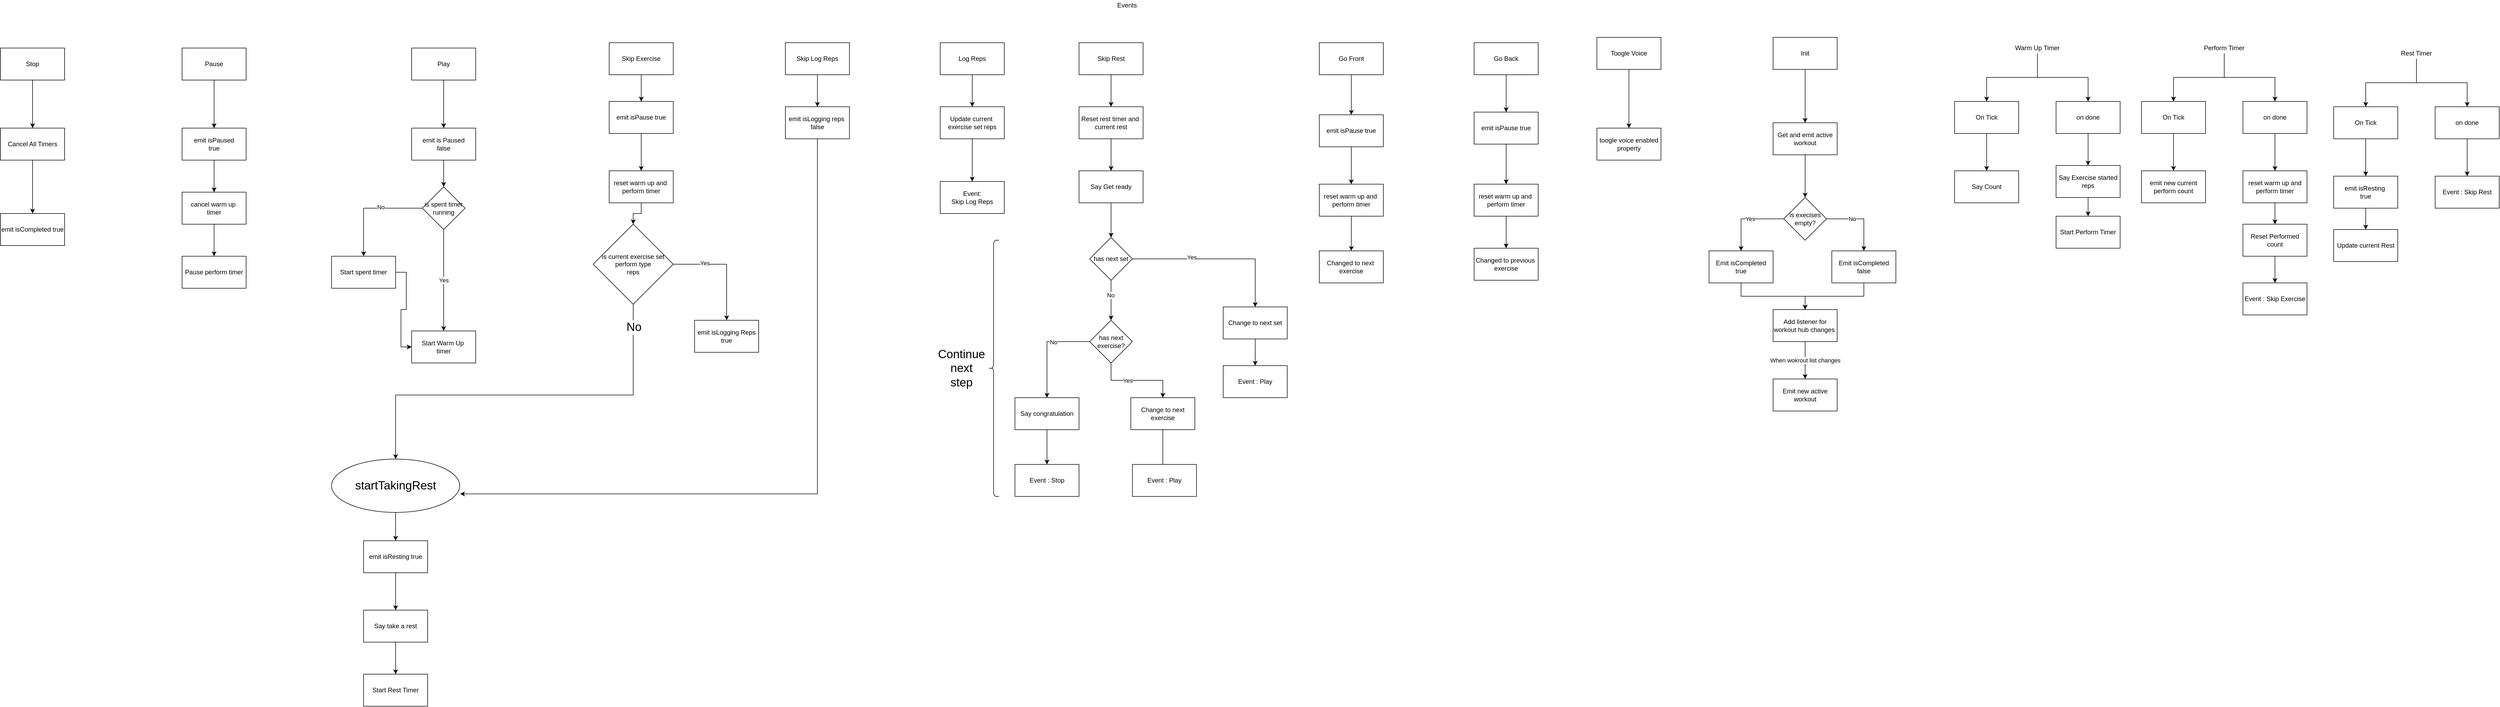 <mxfile version="13.6.2" type="device"><diagram id="-CMy7XWQttWpehCj-66S" name="Page-1"><mxGraphModel dx="2600" dy="623" grid="1" gridSize="10" guides="1" tooltips="1" connect="1" arrows="1" fold="1" page="1" pageScale="1" pageWidth="1654" pageHeight="2336" math="0" shadow="0"><root><mxCell id="0"/><mxCell id="1" parent="0"/><mxCell id="oabN6yAasyHXgakmBlMG-1" value="Events" style="text;html=1;strokeColor=none;fillColor=none;align=center;verticalAlign=middle;whiteSpace=wrap;rounded=0;" vertex="1" parent="1"><mxGeometry x="680" width="40" height="20" as="geometry"/></mxCell><mxCell id="oabN6yAasyHXgakmBlMG-34" style="edgeStyle=orthogonalEdgeStyle;rounded=0;orthogonalLoop=1;jettySize=auto;html=1;entryX=0.5;entryY=0;entryDx=0;entryDy=0;" edge="1" parent="1" source="oabN6yAasyHXgakmBlMG-2" target="oabN6yAasyHXgakmBlMG-33"><mxGeometry relative="1" as="geometry"/></mxCell><mxCell id="oabN6yAasyHXgakmBlMG-2" value="Stop" style="rounded=0;whiteSpace=wrap;html=1;" vertex="1" parent="1"><mxGeometry x="-1410" y="90" width="120" height="60" as="geometry"/></mxCell><mxCell id="oabN6yAasyHXgakmBlMG-44" style="edgeStyle=orthogonalEdgeStyle;rounded=0;orthogonalLoop=1;jettySize=auto;html=1;entryX=0.5;entryY=0;entryDx=0;entryDy=0;" edge="1" parent="1" source="oabN6yAasyHXgakmBlMG-3" target="oabN6yAasyHXgakmBlMG-43"><mxGeometry relative="1" as="geometry"/></mxCell><mxCell id="oabN6yAasyHXgakmBlMG-3" value="Pause" style="rounded=0;whiteSpace=wrap;html=1;" vertex="1" parent="1"><mxGeometry x="-1070" y="90" width="120" height="60" as="geometry"/></mxCell><mxCell id="oabN6yAasyHXgakmBlMG-38" style="edgeStyle=orthogonalEdgeStyle;rounded=0;orthogonalLoop=1;jettySize=auto;html=1;entryX=0.5;entryY=0;entryDx=0;entryDy=0;" edge="1" parent="1" source="oabN6yAasyHXgakmBlMG-4" target="oabN6yAasyHXgakmBlMG-37"><mxGeometry relative="1" as="geometry"/></mxCell><mxCell id="oabN6yAasyHXgakmBlMG-4" value="Play" style="rounded=0;whiteSpace=wrap;html=1;" vertex="1" parent="1"><mxGeometry x="-640" y="90" width="120" height="60" as="geometry"/></mxCell><mxCell id="oabN6yAasyHXgakmBlMG-77" style="edgeStyle=orthogonalEdgeStyle;rounded=0;orthogonalLoop=1;jettySize=auto;html=1;entryX=0.5;entryY=0;entryDx=0;entryDy=0;" edge="1" parent="1" source="oabN6yAasyHXgakmBlMG-5" target="oabN6yAasyHXgakmBlMG-76"><mxGeometry relative="1" as="geometry"/></mxCell><mxCell id="oabN6yAasyHXgakmBlMG-5" value="Skip Log Reps" style="rounded=0;whiteSpace=wrap;html=1;" vertex="1" parent="1"><mxGeometry x="60" y="80" width="120" height="60" as="geometry"/></mxCell><mxCell id="oabN6yAasyHXgakmBlMG-80" style="edgeStyle=orthogonalEdgeStyle;rounded=0;orthogonalLoop=1;jettySize=auto;html=1;entryX=0.5;entryY=0;entryDx=0;entryDy=0;" edge="1" parent="1" source="oabN6yAasyHXgakmBlMG-6" target="oabN6yAasyHXgakmBlMG-74"><mxGeometry relative="1" as="geometry"/></mxCell><mxCell id="oabN6yAasyHXgakmBlMG-6" value="Log Reps" style="rounded=0;whiteSpace=wrap;html=1;" vertex="1" parent="1"><mxGeometry x="350" y="80" width="120" height="60" as="geometry"/></mxCell><mxCell id="oabN6yAasyHXgakmBlMG-231" style="edgeStyle=orthogonalEdgeStyle;rounded=0;orthogonalLoop=1;jettySize=auto;html=1;fontSize=22;" edge="1" parent="1" source="oabN6yAasyHXgakmBlMG-7" target="oabN6yAasyHXgakmBlMG-114"><mxGeometry relative="1" as="geometry"/></mxCell><mxCell id="oabN6yAasyHXgakmBlMG-7" value="Go Front" style="rounded=0;whiteSpace=wrap;html=1;" vertex="1" parent="1"><mxGeometry x="1060" y="80" width="120" height="60" as="geometry"/></mxCell><mxCell id="oabN6yAasyHXgakmBlMG-232" style="edgeStyle=orthogonalEdgeStyle;rounded=0;orthogonalLoop=1;jettySize=auto;html=1;entryX=0.5;entryY=0;entryDx=0;entryDy=0;fontSize=22;" edge="1" parent="1" source="oabN6yAasyHXgakmBlMG-8" target="oabN6yAasyHXgakmBlMG-134"><mxGeometry relative="1" as="geometry"/></mxCell><mxCell id="oabN6yAasyHXgakmBlMG-8" value="Go Back" style="rounded=0;whiteSpace=wrap;html=1;" vertex="1" parent="1"><mxGeometry x="1350" y="80" width="120" height="60" as="geometry"/></mxCell><mxCell id="oabN6yAasyHXgakmBlMG-89" style="edgeStyle=orthogonalEdgeStyle;rounded=0;orthogonalLoop=1;jettySize=auto;html=1;entryX=0.5;entryY=0;entryDx=0;entryDy=0;" edge="1" parent="1" source="oabN6yAasyHXgakmBlMG-9" target="oabN6yAasyHXgakmBlMG-88"><mxGeometry relative="1" as="geometry"/></mxCell><mxCell id="oabN6yAasyHXgakmBlMG-9" value="Skip Rest" style="rounded=0;whiteSpace=wrap;html=1;" vertex="1" parent="1"><mxGeometry x="610" y="80" width="120" height="60" as="geometry"/></mxCell><mxCell id="oabN6yAasyHXgakmBlMG-236" style="edgeStyle=orthogonalEdgeStyle;rounded=0;orthogonalLoop=1;jettySize=auto;html=1;fontSize=22;" edge="1" parent="1" source="oabN6yAasyHXgakmBlMG-11" target="oabN6yAasyHXgakmBlMG-234"><mxGeometry relative="1" as="geometry"/></mxCell><mxCell id="oabN6yAasyHXgakmBlMG-11" value="Skip Exercise" style="rounded=0;whiteSpace=wrap;html=1;" vertex="1" parent="1"><mxGeometry x="-270" y="80" width="120" height="60" as="geometry"/></mxCell><mxCell id="oabN6yAasyHXgakmBlMG-36" style="edgeStyle=orthogonalEdgeStyle;rounded=0;orthogonalLoop=1;jettySize=auto;html=1;entryX=0.5;entryY=0;entryDx=0;entryDy=0;" edge="1" parent="1" source="oabN6yAasyHXgakmBlMG-33" target="oabN6yAasyHXgakmBlMG-35"><mxGeometry relative="1" as="geometry"/></mxCell><mxCell id="oabN6yAasyHXgakmBlMG-33" value="Cancel All Timers" style="rounded=0;whiteSpace=wrap;html=1;" vertex="1" parent="1"><mxGeometry x="-1410" y="240" width="120" height="60" as="geometry"/></mxCell><mxCell id="oabN6yAasyHXgakmBlMG-35" value="emit isCompleted true" style="rounded=0;whiteSpace=wrap;html=1;" vertex="1" parent="1"><mxGeometry x="-1410" y="400" width="120" height="60" as="geometry"/></mxCell><mxCell id="oabN6yAasyHXgakmBlMG-214" style="edgeStyle=orthogonalEdgeStyle;rounded=0;orthogonalLoop=1;jettySize=auto;html=1;" edge="1" parent="1" source="oabN6yAasyHXgakmBlMG-37" target="oabN6yAasyHXgakmBlMG-127"><mxGeometry relative="1" as="geometry"/></mxCell><mxCell id="oabN6yAasyHXgakmBlMG-37" value="emit is Paused&lt;br&gt;false" style="rounded=0;whiteSpace=wrap;html=1;" vertex="1" parent="1"><mxGeometry x="-640" y="240" width="120" height="60" as="geometry"/></mxCell><mxCell id="oabN6yAasyHXgakmBlMG-132" style="edgeStyle=orthogonalEdgeStyle;rounded=0;orthogonalLoop=1;jettySize=auto;html=1;entryX=0;entryY=0.5;entryDx=0;entryDy=0;" edge="1" parent="1" source="oabN6yAasyHXgakmBlMG-39" target="oabN6yAasyHXgakmBlMG-41"><mxGeometry relative="1" as="geometry"/></mxCell><mxCell id="oabN6yAasyHXgakmBlMG-39" value="Start spent timer" style="rounded=0;whiteSpace=wrap;html=1;" vertex="1" parent="1"><mxGeometry x="-790" y="480" width="120" height="60" as="geometry"/></mxCell><mxCell id="oabN6yAasyHXgakmBlMG-41" value="Start Warm Up&amp;nbsp;&lt;br&gt;timer" style="rounded=0;whiteSpace=wrap;html=1;" vertex="1" parent="1"><mxGeometry x="-640" y="620" width="120" height="60" as="geometry"/></mxCell><mxCell id="oabN6yAasyHXgakmBlMG-46" style="edgeStyle=orthogonalEdgeStyle;rounded=0;orthogonalLoop=1;jettySize=auto;html=1;" edge="1" parent="1" source="oabN6yAasyHXgakmBlMG-43" target="oabN6yAasyHXgakmBlMG-45"><mxGeometry relative="1" as="geometry"/></mxCell><mxCell id="oabN6yAasyHXgakmBlMG-43" value="emit isPaused&lt;br&gt;true" style="rounded=0;whiteSpace=wrap;html=1;" vertex="1" parent="1"><mxGeometry x="-1070" y="240" width="120" height="60" as="geometry"/></mxCell><mxCell id="oabN6yAasyHXgakmBlMG-48" style="edgeStyle=orthogonalEdgeStyle;rounded=0;orthogonalLoop=1;jettySize=auto;html=1;entryX=0.5;entryY=0;entryDx=0;entryDy=0;" edge="1" parent="1" source="oabN6yAasyHXgakmBlMG-45" target="oabN6yAasyHXgakmBlMG-47"><mxGeometry relative="1" as="geometry"/></mxCell><mxCell id="oabN6yAasyHXgakmBlMG-45" value="cancel warm up&amp;nbsp;&lt;br&gt;timer" style="rounded=0;whiteSpace=wrap;html=1;" vertex="1" parent="1"><mxGeometry x="-1070" y="360" width="120" height="60" as="geometry"/></mxCell><mxCell id="oabN6yAasyHXgakmBlMG-47" value="Pause perform timer" style="rounded=0;whiteSpace=wrap;html=1;" vertex="1" parent="1"><mxGeometry x="-1070" y="480" width="120" height="60" as="geometry"/></mxCell><mxCell id="oabN6yAasyHXgakmBlMG-60" style="edgeStyle=orthogonalEdgeStyle;rounded=0;orthogonalLoop=1;jettySize=auto;html=1;" edge="1" parent="1" source="oabN6yAasyHXgakmBlMG-58" target="oabN6yAasyHXgakmBlMG-59"><mxGeometry relative="1" as="geometry"/></mxCell><mxCell id="oabN6yAasyHXgakmBlMG-61" value="Yes" style="edgeLabel;html=1;align=center;verticalAlign=middle;resizable=0;points=[];" vertex="1" connectable="0" parent="oabN6yAasyHXgakmBlMG-60"><mxGeometry x="-0.427" y="2" relative="1" as="geometry"><mxPoint as="offset"/></mxGeometry></mxCell><mxCell id="oabN6yAasyHXgakmBlMG-227" style="edgeStyle=orthogonalEdgeStyle;rounded=0;orthogonalLoop=1;jettySize=auto;html=1;fontSize=22;exitX=0.5;exitY=1;exitDx=0;exitDy=0;" edge="1" parent="1" source="oabN6yAasyHXgakmBlMG-58" target="oabN6yAasyHXgakmBlMG-222"><mxGeometry relative="1" as="geometry"><Array as="points"><mxPoint x="-225" y="740"/><mxPoint x="-670" y="740"/></Array></mxGeometry></mxCell><mxCell id="oabN6yAasyHXgakmBlMG-228" value="No" style="edgeLabel;html=1;align=center;verticalAlign=middle;resizable=0;points=[];fontSize=22;" vertex="1" connectable="0" parent="oabN6yAasyHXgakmBlMG-227"><mxGeometry x="-0.883" y="1" relative="1" as="geometry"><mxPoint as="offset"/></mxGeometry></mxCell><mxCell id="oabN6yAasyHXgakmBlMG-58" value="is current exercise set perform type&lt;br&gt;reps" style="rhombus;whiteSpace=wrap;html=1;" vertex="1" parent="1"><mxGeometry x="-300" y="420" width="150" height="150" as="geometry"/></mxCell><mxCell id="oabN6yAasyHXgakmBlMG-59" value="emit isLogging Reps&lt;br&gt;true" style="rounded=0;whiteSpace=wrap;html=1;" vertex="1" parent="1"><mxGeometry x="-110" y="600" width="120" height="60" as="geometry"/></mxCell><mxCell id="oabN6yAasyHXgakmBlMG-65" style="edgeStyle=orthogonalEdgeStyle;rounded=0;orthogonalLoop=1;jettySize=auto;html=1;entryX=0.5;entryY=0;entryDx=0;entryDy=0;" edge="1" parent="1" source="oabN6yAasyHXgakmBlMG-62" target="oabN6yAasyHXgakmBlMG-64"><mxGeometry relative="1" as="geometry"/></mxCell><mxCell id="oabN6yAasyHXgakmBlMG-62" value="emit isResting true" style="rounded=0;whiteSpace=wrap;html=1;" vertex="1" parent="1"><mxGeometry x="-730" y="1013" width="120" height="60" as="geometry"/></mxCell><mxCell id="oabN6yAasyHXgakmBlMG-67" style="edgeStyle=orthogonalEdgeStyle;rounded=0;orthogonalLoop=1;jettySize=auto;html=1;" edge="1" parent="1" source="oabN6yAasyHXgakmBlMG-64" target="oabN6yAasyHXgakmBlMG-66"><mxGeometry relative="1" as="geometry"/></mxCell><mxCell id="oabN6yAasyHXgakmBlMG-64" value="Say take a rest" style="rounded=0;whiteSpace=wrap;html=1;" vertex="1" parent="1"><mxGeometry x="-730" y="1143" width="120" height="60" as="geometry"/></mxCell><mxCell id="oabN6yAasyHXgakmBlMG-66" value="Start Rest Timer" style="rounded=0;whiteSpace=wrap;html=1;" vertex="1" parent="1"><mxGeometry x="-730" y="1263" width="120" height="60" as="geometry"/></mxCell><mxCell id="oabN6yAasyHXgakmBlMG-81" style="edgeStyle=orthogonalEdgeStyle;rounded=0;orthogonalLoop=1;jettySize=auto;html=1;entryX=0.5;entryY=0;entryDx=0;entryDy=0;" edge="1" parent="1" source="oabN6yAasyHXgakmBlMG-74" target="oabN6yAasyHXgakmBlMG-226"><mxGeometry relative="1" as="geometry"><mxPoint x="410" y="320" as="targetPoint"/></mxGeometry></mxCell><mxCell id="oabN6yAasyHXgakmBlMG-74" value="Update current&amp;nbsp;&lt;br&gt;exercise set reps" style="rounded=0;whiteSpace=wrap;html=1;" vertex="1" parent="1"><mxGeometry x="350" y="200" width="120" height="60" as="geometry"/></mxCell><mxCell id="oabN6yAasyHXgakmBlMG-78" style="edgeStyle=orthogonalEdgeStyle;rounded=0;orthogonalLoop=1;jettySize=auto;html=1;entryX=1.003;entryY=0.653;entryDx=0;entryDy=0;entryPerimeter=0;" edge="1" parent="1" source="oabN6yAasyHXgakmBlMG-76" target="oabN6yAasyHXgakmBlMG-222"><mxGeometry relative="1" as="geometry"><mxPoint x="120" y="330" as="targetPoint"/><Array as="points"><mxPoint x="120" y="925"/></Array></mxGeometry></mxCell><mxCell id="oabN6yAasyHXgakmBlMG-76" value="emit isLogging reps&amp;nbsp;&lt;br&gt;false" style="rounded=0;whiteSpace=wrap;html=1;" vertex="1" parent="1"><mxGeometry x="60" y="200" width="120" height="60" as="geometry"/></mxCell><mxCell id="oabN6yAasyHXgakmBlMG-91" style="edgeStyle=orthogonalEdgeStyle;rounded=0;orthogonalLoop=1;jettySize=auto;html=1;entryX=0.5;entryY=0;entryDx=0;entryDy=0;" edge="1" parent="1" source="oabN6yAasyHXgakmBlMG-88" target="oabN6yAasyHXgakmBlMG-90"><mxGeometry relative="1" as="geometry"/></mxCell><mxCell id="oabN6yAasyHXgakmBlMG-88" value="Reset rest timer and&amp;nbsp;&lt;br&gt;current rest" style="rounded=0;whiteSpace=wrap;html=1;" vertex="1" parent="1"><mxGeometry x="610" y="200" width="120" height="60" as="geometry"/></mxCell><mxCell id="oabN6yAasyHXgakmBlMG-94" style="edgeStyle=orthogonalEdgeStyle;rounded=0;orthogonalLoop=1;jettySize=auto;html=1;entryX=0.5;entryY=0;entryDx=0;entryDy=0;" edge="1" parent="1" source="oabN6yAasyHXgakmBlMG-90" target="oabN6yAasyHXgakmBlMG-93"><mxGeometry relative="1" as="geometry"/></mxCell><mxCell id="oabN6yAasyHXgakmBlMG-90" value="Say Get ready" style="rounded=0;whiteSpace=wrap;html=1;" vertex="1" parent="1"><mxGeometry x="610" y="320" width="120" height="60" as="geometry"/></mxCell><mxCell id="oabN6yAasyHXgakmBlMG-96" style="edgeStyle=orthogonalEdgeStyle;rounded=0;orthogonalLoop=1;jettySize=auto;html=1;" edge="1" parent="1" source="oabN6yAasyHXgakmBlMG-93" target="oabN6yAasyHXgakmBlMG-95"><mxGeometry relative="1" as="geometry"/></mxCell><mxCell id="oabN6yAasyHXgakmBlMG-97" value="Yes" style="edgeLabel;html=1;align=center;verticalAlign=middle;resizable=0;points=[];" vertex="1" connectable="0" parent="oabN6yAasyHXgakmBlMG-96"><mxGeometry x="-0.305" y="3" relative="1" as="geometry"><mxPoint as="offset"/></mxGeometry></mxCell><mxCell id="oabN6yAasyHXgakmBlMG-102" style="edgeStyle=orthogonalEdgeStyle;rounded=0;orthogonalLoop=1;jettySize=auto;html=1;entryX=0.5;entryY=0;entryDx=0;entryDy=0;" edge="1" parent="1" source="oabN6yAasyHXgakmBlMG-93" target="oabN6yAasyHXgakmBlMG-101"><mxGeometry relative="1" as="geometry"/></mxCell><mxCell id="oabN6yAasyHXgakmBlMG-103" value="No" style="edgeLabel;html=1;align=center;verticalAlign=middle;resizable=0;points=[];" vertex="1" connectable="0" parent="oabN6yAasyHXgakmBlMG-102"><mxGeometry x="-0.253" y="-1" relative="1" as="geometry"><mxPoint as="offset"/></mxGeometry></mxCell><mxCell id="oabN6yAasyHXgakmBlMG-93" value="has next set" style="rhombus;whiteSpace=wrap;html=1;" vertex="1" parent="1"><mxGeometry x="630" y="445" width="80" height="80" as="geometry"/></mxCell><mxCell id="oabN6yAasyHXgakmBlMG-99" style="edgeStyle=orthogonalEdgeStyle;rounded=0;orthogonalLoop=1;jettySize=auto;html=1;" edge="1" parent="1" source="oabN6yAasyHXgakmBlMG-95" target="oabN6yAasyHXgakmBlMG-98"><mxGeometry relative="1" as="geometry"/></mxCell><mxCell id="oabN6yAasyHXgakmBlMG-95" value="Change to next set" style="rounded=0;whiteSpace=wrap;html=1;" vertex="1" parent="1"><mxGeometry x="880" y="575" width="120" height="60" as="geometry"/></mxCell><mxCell id="oabN6yAasyHXgakmBlMG-98" value="Event : Play" style="rounded=0;whiteSpace=wrap;html=1;" vertex="1" parent="1"><mxGeometry x="880" y="685" width="120" height="60" as="geometry"/></mxCell><mxCell id="oabN6yAasyHXgakmBlMG-105" style="edgeStyle=orthogonalEdgeStyle;rounded=0;orthogonalLoop=1;jettySize=auto;html=1;" edge="1" parent="1" source="oabN6yAasyHXgakmBlMG-101" target="oabN6yAasyHXgakmBlMG-104"><mxGeometry relative="1" as="geometry"/></mxCell><mxCell id="oabN6yAasyHXgakmBlMG-106" value="No" style="edgeLabel;html=1;align=center;verticalAlign=middle;resizable=0;points=[];" vertex="1" connectable="0" parent="oabN6yAasyHXgakmBlMG-105"><mxGeometry x="-0.265" y="1" relative="1" as="geometry"><mxPoint as="offset"/></mxGeometry></mxCell><mxCell id="oabN6yAasyHXgakmBlMG-110" style="edgeStyle=orthogonalEdgeStyle;rounded=0;orthogonalLoop=1;jettySize=auto;html=1;" edge="1" parent="1" source="oabN6yAasyHXgakmBlMG-101" target="oabN6yAasyHXgakmBlMG-109"><mxGeometry relative="1" as="geometry"/></mxCell><mxCell id="oabN6yAasyHXgakmBlMG-111" value="Yes" style="edgeLabel;html=1;align=center;verticalAlign=middle;resizable=0;points=[];" vertex="1" connectable="0" parent="oabN6yAasyHXgakmBlMG-110"><mxGeometry x="-0.216" y="1" relative="1" as="geometry"><mxPoint y="1" as="offset"/></mxGeometry></mxCell><mxCell id="oabN6yAasyHXgakmBlMG-101" value="has next exercise?" style="rhombus;whiteSpace=wrap;html=1;" vertex="1" parent="1"><mxGeometry x="630" y="600" width="80" height="80" as="geometry"/></mxCell><mxCell id="oabN6yAasyHXgakmBlMG-108" style="edgeStyle=orthogonalEdgeStyle;rounded=0;orthogonalLoop=1;jettySize=auto;html=1;entryX=0.5;entryY=0;entryDx=0;entryDy=0;" edge="1" parent="1" source="oabN6yAasyHXgakmBlMG-104" target="oabN6yAasyHXgakmBlMG-107"><mxGeometry relative="1" as="geometry"/></mxCell><mxCell id="oabN6yAasyHXgakmBlMG-104" value="Say congratulation" style="rounded=0;whiteSpace=wrap;html=1;" vertex="1" parent="1"><mxGeometry x="490" y="745" width="120" height="60" as="geometry"/></mxCell><mxCell id="oabN6yAasyHXgakmBlMG-107" value="Event : Stop" style="rounded=0;whiteSpace=wrap;html=1;" vertex="1" parent="1"><mxGeometry x="490" y="870" width="120" height="60" as="geometry"/></mxCell><mxCell id="oabN6yAasyHXgakmBlMG-113" style="edgeStyle=orthogonalEdgeStyle;rounded=0;orthogonalLoop=1;jettySize=auto;html=1;entryX=0.475;entryY=0.167;entryDx=0;entryDy=0;entryPerimeter=0;" edge="1" parent="1" source="oabN6yAasyHXgakmBlMG-109" target="oabN6yAasyHXgakmBlMG-112"><mxGeometry relative="1" as="geometry"/></mxCell><mxCell id="oabN6yAasyHXgakmBlMG-109" value="Change to next exercise" style="rounded=0;whiteSpace=wrap;html=1;" vertex="1" parent="1"><mxGeometry x="707" y="745" width="120" height="60" as="geometry"/></mxCell><mxCell id="oabN6yAasyHXgakmBlMG-112" value="Event : Play" style="rounded=0;whiteSpace=wrap;html=1;" vertex="1" parent="1"><mxGeometry x="710" y="870" width="120" height="60" as="geometry"/></mxCell><mxCell id="oabN6yAasyHXgakmBlMG-119" style="edgeStyle=orthogonalEdgeStyle;rounded=0;orthogonalLoop=1;jettySize=auto;html=1;entryX=0.5;entryY=0;entryDx=0;entryDy=0;" edge="1" parent="1" source="oabN6yAasyHXgakmBlMG-114" target="oabN6yAasyHXgakmBlMG-118"><mxGeometry relative="1" as="geometry"/></mxCell><mxCell id="oabN6yAasyHXgakmBlMG-114" value="emit isPause true" style="rounded=0;whiteSpace=wrap;html=1;" vertex="1" parent="1"><mxGeometry x="1060" y="215" width="120" height="60" as="geometry"/></mxCell><mxCell id="oabN6yAasyHXgakmBlMG-124" style="edgeStyle=orthogonalEdgeStyle;rounded=0;orthogonalLoop=1;jettySize=auto;html=1;entryX=0.5;entryY=0;entryDx=0;entryDy=0;" edge="1" parent="1" source="oabN6yAasyHXgakmBlMG-118" target="oabN6yAasyHXgakmBlMG-123"><mxGeometry relative="1" as="geometry"/></mxCell><mxCell id="oabN6yAasyHXgakmBlMG-118" value="reset warm up and&amp;nbsp;&lt;br&gt;perform timer" style="rounded=0;whiteSpace=wrap;html=1;" vertex="1" parent="1"><mxGeometry x="1060" y="345" width="120" height="60" as="geometry"/></mxCell><mxCell id="oabN6yAasyHXgakmBlMG-123" value="Changed to next&amp;nbsp;&lt;br&gt;exercise" style="rounded=0;whiteSpace=wrap;html=1;" vertex="1" parent="1"><mxGeometry x="1060" y="470" width="120" height="60" as="geometry"/></mxCell><mxCell id="oabN6yAasyHXgakmBlMG-128" style="edgeStyle=orthogonalEdgeStyle;rounded=0;orthogonalLoop=1;jettySize=auto;html=1;entryX=0.5;entryY=0;entryDx=0;entryDy=0;" edge="1" parent="1" source="oabN6yAasyHXgakmBlMG-127" target="oabN6yAasyHXgakmBlMG-39"><mxGeometry relative="1" as="geometry"/></mxCell><mxCell id="oabN6yAasyHXgakmBlMG-129" value="No" style="edgeLabel;html=1;align=center;verticalAlign=middle;resizable=0;points=[];" vertex="1" connectable="0" parent="oabN6yAasyHXgakmBlMG-128"><mxGeometry x="-0.219" y="-2" relative="1" as="geometry"><mxPoint as="offset"/></mxGeometry></mxCell><mxCell id="oabN6yAasyHXgakmBlMG-130" value="Yes" style="edgeStyle=orthogonalEdgeStyle;rounded=0;orthogonalLoop=1;jettySize=auto;html=1;" edge="1" parent="1" source="oabN6yAasyHXgakmBlMG-127" target="oabN6yAasyHXgakmBlMG-41"><mxGeometry relative="1" as="geometry"/></mxCell><mxCell id="oabN6yAasyHXgakmBlMG-127" value="is spent timer&lt;br&gt;running" style="rhombus;whiteSpace=wrap;html=1;" vertex="1" parent="1"><mxGeometry x="-620" y="350" width="80" height="80" as="geometry"/></mxCell><mxCell id="oabN6yAasyHXgakmBlMG-133" style="edgeStyle=orthogonalEdgeStyle;rounded=0;orthogonalLoop=1;jettySize=auto;html=1;entryX=0.5;entryY=0;entryDx=0;entryDy=0;" edge="1" source="oabN6yAasyHXgakmBlMG-134" target="oabN6yAasyHXgakmBlMG-136" parent="1"><mxGeometry relative="1" as="geometry"/></mxCell><mxCell id="oabN6yAasyHXgakmBlMG-134" value="emit isPause true" style="rounded=0;whiteSpace=wrap;html=1;" vertex="1" parent="1"><mxGeometry x="1350" y="210" width="120" height="60" as="geometry"/></mxCell><mxCell id="oabN6yAasyHXgakmBlMG-135" style="edgeStyle=orthogonalEdgeStyle;rounded=0;orthogonalLoop=1;jettySize=auto;html=1;entryX=0.5;entryY=0;entryDx=0;entryDy=0;" edge="1" source="oabN6yAasyHXgakmBlMG-136" target="oabN6yAasyHXgakmBlMG-140" parent="1"><mxGeometry relative="1" as="geometry"/></mxCell><mxCell id="oabN6yAasyHXgakmBlMG-136" value="reset warm up and&amp;nbsp;&lt;br&gt;perform timer" style="rounded=0;whiteSpace=wrap;html=1;" vertex="1" parent="1"><mxGeometry x="1350" y="345" width="120" height="60" as="geometry"/></mxCell><mxCell id="oabN6yAasyHXgakmBlMG-140" value="Changed to previous&amp;nbsp;&lt;br&gt;exercise" style="rounded=0;whiteSpace=wrap;html=1;" vertex="1" parent="1"><mxGeometry x="1350" y="465" width="120" height="60" as="geometry"/></mxCell><mxCell id="oabN6yAasyHXgakmBlMG-143" style="edgeStyle=orthogonalEdgeStyle;rounded=0;orthogonalLoop=1;jettySize=auto;html=1;" edge="1" source="oabN6yAasyHXgakmBlMG-144" target="oabN6yAasyHXgakmBlMG-147" parent="1"><mxGeometry relative="1" as="geometry"/></mxCell><mxCell id="oabN6yAasyHXgakmBlMG-144" value="Toogle Voice" style="rounded=0;whiteSpace=wrap;html=1;" vertex="1" parent="1"><mxGeometry x="1580" y="70" width="120" height="60" as="geometry"/></mxCell><mxCell id="oabN6yAasyHXgakmBlMG-145" style="edgeStyle=orthogonalEdgeStyle;rounded=0;orthogonalLoop=1;jettySize=auto;html=1;" edge="1" source="oabN6yAasyHXgakmBlMG-146" target="oabN6yAasyHXgakmBlMG-149" parent="1"><mxGeometry relative="1" as="geometry"/></mxCell><mxCell id="oabN6yAasyHXgakmBlMG-146" value="Init" style="rounded=0;whiteSpace=wrap;html=1;" vertex="1" parent="1"><mxGeometry x="1910" y="70" width="120" height="60" as="geometry"/></mxCell><mxCell id="oabN6yAasyHXgakmBlMG-147" value="toogle voice enabled property" style="rounded=0;whiteSpace=wrap;html=1;" vertex="1" parent="1"><mxGeometry x="1580" y="240" width="120" height="60" as="geometry"/></mxCell><mxCell id="oabN6yAasyHXgakmBlMG-148" style="edgeStyle=orthogonalEdgeStyle;rounded=0;orthogonalLoop=1;jettySize=auto;html=1;" edge="1" source="oabN6yAasyHXgakmBlMG-149" target="oabN6yAasyHXgakmBlMG-154" parent="1"><mxGeometry relative="1" as="geometry"/></mxCell><mxCell id="oabN6yAasyHXgakmBlMG-149" value="Get and emit active workout" style="rounded=0;whiteSpace=wrap;html=1;" vertex="1" parent="1"><mxGeometry x="1910" y="230" width="120" height="60" as="geometry"/></mxCell><mxCell id="oabN6yAasyHXgakmBlMG-150" style="edgeStyle=orthogonalEdgeStyle;rounded=0;orthogonalLoop=1;jettySize=auto;html=1;" edge="1" source="oabN6yAasyHXgakmBlMG-154" target="oabN6yAasyHXgakmBlMG-156" parent="1"><mxGeometry relative="1" as="geometry"/></mxCell><mxCell id="oabN6yAasyHXgakmBlMG-151" value="Yes" style="edgeLabel;html=1;align=center;verticalAlign=middle;resizable=0;points=[];" vertex="1" connectable="0" parent="oabN6yAasyHXgakmBlMG-150"><mxGeometry x="-0.102" relative="1" as="geometry"><mxPoint as="offset"/></mxGeometry></mxCell><mxCell id="oabN6yAasyHXgakmBlMG-152" style="edgeStyle=orthogonalEdgeStyle;rounded=0;orthogonalLoop=1;jettySize=auto;html=1;" edge="1" source="oabN6yAasyHXgakmBlMG-154" target="oabN6yAasyHXgakmBlMG-158" parent="1"><mxGeometry relative="1" as="geometry"/></mxCell><mxCell id="oabN6yAasyHXgakmBlMG-153" value="No" style="edgeLabel;html=1;align=center;verticalAlign=middle;resizable=0;points=[];" vertex="1" connectable="0" parent="oabN6yAasyHXgakmBlMG-152"><mxGeometry x="-0.262" relative="1" as="geometry"><mxPoint as="offset"/></mxGeometry></mxCell><mxCell id="oabN6yAasyHXgakmBlMG-154" value="is execises empty?" style="rhombus;whiteSpace=wrap;html=1;" vertex="1" parent="1"><mxGeometry x="1930" y="370" width="80" height="80" as="geometry"/></mxCell><mxCell id="oabN6yAasyHXgakmBlMG-155" style="edgeStyle=orthogonalEdgeStyle;rounded=0;orthogonalLoop=1;jettySize=auto;html=1;" edge="1" source="oabN6yAasyHXgakmBlMG-156" target="oabN6yAasyHXgakmBlMG-160" parent="1"><mxGeometry relative="1" as="geometry"/></mxCell><mxCell id="oabN6yAasyHXgakmBlMG-156" value="Emit isCompleted true" style="rounded=0;whiteSpace=wrap;html=1;" vertex="1" parent="1"><mxGeometry x="1790" y="470" width="120" height="60" as="geometry"/></mxCell><mxCell id="oabN6yAasyHXgakmBlMG-157" style="edgeStyle=orthogonalEdgeStyle;rounded=0;orthogonalLoop=1;jettySize=auto;html=1;" edge="1" source="oabN6yAasyHXgakmBlMG-158" target="oabN6yAasyHXgakmBlMG-160" parent="1"><mxGeometry relative="1" as="geometry"/></mxCell><mxCell id="oabN6yAasyHXgakmBlMG-158" value="Emit isCompleted false" style="rounded=0;whiteSpace=wrap;html=1;" vertex="1" parent="1"><mxGeometry x="2020" y="470" width="120" height="60" as="geometry"/></mxCell><mxCell id="oabN6yAasyHXgakmBlMG-159" value="When wokrout list changes" style="edgeStyle=orthogonalEdgeStyle;rounded=0;orthogonalLoop=1;jettySize=auto;html=1;" edge="1" source="oabN6yAasyHXgakmBlMG-160" target="oabN6yAasyHXgakmBlMG-161" parent="1"><mxGeometry relative="1" as="geometry"/></mxCell><mxCell id="oabN6yAasyHXgakmBlMG-160" value="Add listener for workout hub changes&amp;nbsp;" style="rounded=0;whiteSpace=wrap;html=1;" vertex="1" parent="1"><mxGeometry x="1910" y="580" width="120" height="60" as="geometry"/></mxCell><mxCell id="oabN6yAasyHXgakmBlMG-161" value="Emit new active workout" style="rounded=0;whiteSpace=wrap;html=1;" vertex="1" parent="1"><mxGeometry x="1910" y="710" width="120" height="60" as="geometry"/></mxCell><mxCell id="oabN6yAasyHXgakmBlMG-165" style="edgeStyle=orthogonalEdgeStyle;rounded=0;orthogonalLoop=1;jettySize=auto;html=1;" edge="1" parent="1" source="oabN6yAasyHXgakmBlMG-163" target="oabN6yAasyHXgakmBlMG-164"><mxGeometry relative="1" as="geometry"/></mxCell><mxCell id="oabN6yAasyHXgakmBlMG-167" style="edgeStyle=orthogonalEdgeStyle;rounded=0;orthogonalLoop=1;jettySize=auto;html=1;" edge="1" parent="1" source="oabN6yAasyHXgakmBlMG-163" target="oabN6yAasyHXgakmBlMG-166"><mxGeometry relative="1" as="geometry"/></mxCell><mxCell id="oabN6yAasyHXgakmBlMG-163" value="Warm Up Timer" style="text;html=1;strokeColor=none;fillColor=none;align=center;verticalAlign=middle;whiteSpace=wrap;rounded=0;" vertex="1" parent="1"><mxGeometry x="2350" y="80" width="110" height="20" as="geometry"/></mxCell><mxCell id="oabN6yAasyHXgakmBlMG-171" style="edgeStyle=orthogonalEdgeStyle;rounded=0;orthogonalLoop=1;jettySize=auto;html=1;entryX=0.5;entryY=0;entryDx=0;entryDy=0;" edge="1" parent="1" source="oabN6yAasyHXgakmBlMG-164" target="oabN6yAasyHXgakmBlMG-170"><mxGeometry relative="1" as="geometry"/></mxCell><mxCell id="oabN6yAasyHXgakmBlMG-164" value="On Tick" style="rounded=0;whiteSpace=wrap;html=1;" vertex="1" parent="1"><mxGeometry x="2250" y="190" width="120" height="60" as="geometry"/></mxCell><mxCell id="oabN6yAasyHXgakmBlMG-216" style="edgeStyle=orthogonalEdgeStyle;rounded=0;orthogonalLoop=1;jettySize=auto;html=1;entryX=0.5;entryY=0;entryDx=0;entryDy=0;" edge="1" parent="1" source="oabN6yAasyHXgakmBlMG-166" target="oabN6yAasyHXgakmBlMG-215"><mxGeometry relative="1" as="geometry"/></mxCell><mxCell id="oabN6yAasyHXgakmBlMG-166" value="on done" style="rounded=0;whiteSpace=wrap;html=1;" vertex="1" parent="1"><mxGeometry x="2440" y="190" width="120" height="60" as="geometry"/></mxCell><mxCell id="oabN6yAasyHXgakmBlMG-168" value="Start Perform Timer" style="rounded=0;whiteSpace=wrap;html=1;" vertex="1" parent="1"><mxGeometry x="2440" y="405" width="120" height="60" as="geometry"/></mxCell><mxCell id="oabN6yAasyHXgakmBlMG-170" value="Say Count" style="rounded=0;whiteSpace=wrap;html=1;" vertex="1" parent="1"><mxGeometry x="2250" y="320" width="120" height="60" as="geometry"/></mxCell><mxCell id="oabN6yAasyHXgakmBlMG-172" style="edgeStyle=orthogonalEdgeStyle;rounded=0;orthogonalLoop=1;jettySize=auto;html=1;" edge="1" source="oabN6yAasyHXgakmBlMG-174" target="oabN6yAasyHXgakmBlMG-176" parent="1"><mxGeometry relative="1" as="geometry"/></mxCell><mxCell id="oabN6yAasyHXgakmBlMG-173" style="edgeStyle=orthogonalEdgeStyle;rounded=0;orthogonalLoop=1;jettySize=auto;html=1;" edge="1" source="oabN6yAasyHXgakmBlMG-174" target="oabN6yAasyHXgakmBlMG-178" parent="1"><mxGeometry relative="1" as="geometry"/></mxCell><mxCell id="oabN6yAasyHXgakmBlMG-174" value="Perform Timer" style="text;html=1;strokeColor=none;fillColor=none;align=center;verticalAlign=middle;whiteSpace=wrap;rounded=0;" vertex="1" parent="1"><mxGeometry x="2700" y="80" width="110" height="20" as="geometry"/></mxCell><mxCell id="oabN6yAasyHXgakmBlMG-175" style="edgeStyle=orthogonalEdgeStyle;rounded=0;orthogonalLoop=1;jettySize=auto;html=1;entryX=0.5;entryY=0;entryDx=0;entryDy=0;" edge="1" source="oabN6yAasyHXgakmBlMG-176" target="oabN6yAasyHXgakmBlMG-180" parent="1"><mxGeometry relative="1" as="geometry"/></mxCell><mxCell id="oabN6yAasyHXgakmBlMG-176" value="On Tick" style="rounded=0;whiteSpace=wrap;html=1;" vertex="1" parent="1"><mxGeometry x="2600" y="190" width="120" height="60" as="geometry"/></mxCell><mxCell id="oabN6yAasyHXgakmBlMG-177" style="edgeStyle=orthogonalEdgeStyle;rounded=0;orthogonalLoop=1;jettySize=auto;html=1;" edge="1" source="oabN6yAasyHXgakmBlMG-178" target="oabN6yAasyHXgakmBlMG-179" parent="1"><mxGeometry relative="1" as="geometry"/></mxCell><mxCell id="oabN6yAasyHXgakmBlMG-178" value="on done" style="rounded=0;whiteSpace=wrap;html=1;" vertex="1" parent="1"><mxGeometry x="2790" y="190" width="120" height="60" as="geometry"/></mxCell><mxCell id="oabN6yAasyHXgakmBlMG-182" style="edgeStyle=orthogonalEdgeStyle;rounded=0;orthogonalLoop=1;jettySize=auto;html=1;entryX=0.5;entryY=0;entryDx=0;entryDy=0;" edge="1" parent="1" source="oabN6yAasyHXgakmBlMG-179" target="oabN6yAasyHXgakmBlMG-181"><mxGeometry relative="1" as="geometry"/></mxCell><mxCell id="oabN6yAasyHXgakmBlMG-179" value="reset warm up and perform timer" style="rounded=0;whiteSpace=wrap;html=1;" vertex="1" parent="1"><mxGeometry x="2790" y="320" width="120" height="60" as="geometry"/></mxCell><mxCell id="oabN6yAasyHXgakmBlMG-180" value="emit new current&lt;br&gt;perform count" style="rounded=0;whiteSpace=wrap;html=1;" vertex="1" parent="1"><mxGeometry x="2600" y="320" width="120" height="60" as="geometry"/></mxCell><mxCell id="oabN6yAasyHXgakmBlMG-186" style="edgeStyle=orthogonalEdgeStyle;rounded=0;orthogonalLoop=1;jettySize=auto;html=1;entryX=0.5;entryY=0;entryDx=0;entryDy=0;" edge="1" parent="1" source="oabN6yAasyHXgakmBlMG-181"><mxGeometry relative="1" as="geometry"><mxPoint x="2850.0" y="530" as="targetPoint"/></mxGeometry></mxCell><mxCell id="oabN6yAasyHXgakmBlMG-181" value="Reset Performed count" style="rounded=0;whiteSpace=wrap;html=1;" vertex="1" parent="1"><mxGeometry x="2790" y="420" width="120" height="60" as="geometry"/></mxCell><mxCell id="oabN6yAasyHXgakmBlMG-198" style="edgeStyle=orthogonalEdgeStyle;rounded=0;orthogonalLoop=1;jettySize=auto;html=1;" edge="1" source="oabN6yAasyHXgakmBlMG-200" target="oabN6yAasyHXgakmBlMG-202" parent="1"><mxGeometry relative="1" as="geometry"/></mxCell><mxCell id="oabN6yAasyHXgakmBlMG-199" style="edgeStyle=orthogonalEdgeStyle;rounded=0;orthogonalLoop=1;jettySize=auto;html=1;" edge="1" source="oabN6yAasyHXgakmBlMG-200" target="oabN6yAasyHXgakmBlMG-204" parent="1"><mxGeometry relative="1" as="geometry"/></mxCell><mxCell id="oabN6yAasyHXgakmBlMG-200" value="Rest Timer" style="text;html=1;strokeColor=none;fillColor=none;align=center;verticalAlign=middle;whiteSpace=wrap;rounded=0;" vertex="1" parent="1"><mxGeometry x="3060" y="90" width="110" height="20" as="geometry"/></mxCell><mxCell id="oabN6yAasyHXgakmBlMG-201" style="edgeStyle=orthogonalEdgeStyle;rounded=0;orthogonalLoop=1;jettySize=auto;html=1;entryX=0.5;entryY=0;entryDx=0;entryDy=0;" edge="1" source="oabN6yAasyHXgakmBlMG-202" target="oabN6yAasyHXgakmBlMG-206" parent="1"><mxGeometry relative="1" as="geometry"/></mxCell><mxCell id="oabN6yAasyHXgakmBlMG-202" value="On Tick" style="rounded=0;whiteSpace=wrap;html=1;" vertex="1" parent="1"><mxGeometry x="2960" y="200" width="120" height="60" as="geometry"/></mxCell><mxCell id="oabN6yAasyHXgakmBlMG-213" style="edgeStyle=orthogonalEdgeStyle;rounded=0;orthogonalLoop=1;jettySize=auto;html=1;entryX=0.5;entryY=0;entryDx=0;entryDy=0;" edge="1" parent="1" source="oabN6yAasyHXgakmBlMG-204" target="oabN6yAasyHXgakmBlMG-211"><mxGeometry relative="1" as="geometry"/></mxCell><mxCell id="oabN6yAasyHXgakmBlMG-204" value="on done" style="rounded=0;whiteSpace=wrap;html=1;" vertex="1" parent="1"><mxGeometry x="3150" y="200" width="120" height="60" as="geometry"/></mxCell><mxCell id="oabN6yAasyHXgakmBlMG-208" style="edgeStyle=orthogonalEdgeStyle;rounded=0;orthogonalLoop=1;jettySize=auto;html=1;entryX=0.5;entryY=0;entryDx=0;entryDy=0;" edge="1" parent="1" source="oabN6yAasyHXgakmBlMG-206" target="oabN6yAasyHXgakmBlMG-207"><mxGeometry relative="1" as="geometry"/></mxCell><mxCell id="oabN6yAasyHXgakmBlMG-206" value="emit isResting&amp;nbsp;&lt;br&gt;true" style="rounded=0;whiteSpace=wrap;html=1;" vertex="1" parent="1"><mxGeometry x="2960" y="330" width="120" height="60" as="geometry"/></mxCell><mxCell id="oabN6yAasyHXgakmBlMG-207" value="Update current Rest" style="rounded=0;whiteSpace=wrap;html=1;" vertex="1" parent="1"><mxGeometry x="2960" y="430" width="120" height="60" as="geometry"/></mxCell><mxCell id="oabN6yAasyHXgakmBlMG-211" value="Event : Skip Rest" style="rounded=0;whiteSpace=wrap;html=1;" vertex="1" parent="1"><mxGeometry x="3150" y="330" width="120" height="60" as="geometry"/></mxCell><mxCell id="oabN6yAasyHXgakmBlMG-217" style="edgeStyle=orthogonalEdgeStyle;rounded=0;orthogonalLoop=1;jettySize=auto;html=1;entryX=0.5;entryY=0;entryDx=0;entryDy=0;" edge="1" parent="1" source="oabN6yAasyHXgakmBlMG-215" target="oabN6yAasyHXgakmBlMG-168"><mxGeometry relative="1" as="geometry"/></mxCell><mxCell id="oabN6yAasyHXgakmBlMG-215" value="Say Exercise started&lt;br&gt;reps" style="rounded=0;whiteSpace=wrap;html=1;" vertex="1" parent="1"><mxGeometry x="2440" y="310" width="120" height="60" as="geometry"/></mxCell><mxCell id="oabN6yAasyHXgakmBlMG-218" value="Event : Skip Exercise" style="rounded=0;whiteSpace=wrap;html=1;" vertex="1" parent="1"><mxGeometry x="2790" y="530" width="120" height="60" as="geometry"/></mxCell><mxCell id="oabN6yAasyHXgakmBlMG-223" style="edgeStyle=orthogonalEdgeStyle;rounded=0;orthogonalLoop=1;jettySize=auto;html=1;fontSize=22;" edge="1" parent="1" source="oabN6yAasyHXgakmBlMG-222" target="oabN6yAasyHXgakmBlMG-62"><mxGeometry relative="1" as="geometry"/></mxCell><mxCell id="oabN6yAasyHXgakmBlMG-222" value="startTakingRest" style="ellipse;whiteSpace=wrap;html=1;fontSize=22;" vertex="1" parent="1"><mxGeometry x="-790" y="860" width="240" height="100" as="geometry"/></mxCell><mxCell id="oabN6yAasyHXgakmBlMG-226" value="Event: &lt;br&gt;Skip Log Reps" style="rounded=0;whiteSpace=wrap;html=1;" vertex="1" parent="1"><mxGeometry x="350" y="340" width="120" height="60" as="geometry"/></mxCell><mxCell id="oabN6yAasyHXgakmBlMG-229" value="" style="shape=curlyBracket;whiteSpace=wrap;html=1;rounded=1;fontSize=22;" vertex="1" parent="1"><mxGeometry x="440" y="450" width="20" height="480" as="geometry"/></mxCell><mxCell id="oabN6yAasyHXgakmBlMG-230" value="Continue next step" style="text;html=1;strokeColor=none;fillColor=none;align=center;verticalAlign=middle;whiteSpace=wrap;rounded=0;fontSize=22;direction=east;" vertex="1" parent="1"><mxGeometry x="370" y="680" width="40" height="20" as="geometry"/></mxCell><mxCell id="oabN6yAasyHXgakmBlMG-233" style="edgeStyle=orthogonalEdgeStyle;rounded=0;orthogonalLoop=1;jettySize=auto;html=1;entryX=0.5;entryY=0;entryDx=0;entryDy=0;" edge="1" source="oabN6yAasyHXgakmBlMG-234" target="oabN6yAasyHXgakmBlMG-235" parent="1"><mxGeometry relative="1" as="geometry"/></mxCell><mxCell id="oabN6yAasyHXgakmBlMG-234" value="emit isPause true" style="rounded=0;whiteSpace=wrap;html=1;" vertex="1" parent="1"><mxGeometry x="-270" y="190" width="120" height="60" as="geometry"/></mxCell><mxCell id="oabN6yAasyHXgakmBlMG-237" style="edgeStyle=orthogonalEdgeStyle;rounded=0;orthogonalLoop=1;jettySize=auto;html=1;entryX=0.5;entryY=0;entryDx=0;entryDy=0;fontSize=22;" edge="1" parent="1" source="oabN6yAasyHXgakmBlMG-235" target="oabN6yAasyHXgakmBlMG-58"><mxGeometry relative="1" as="geometry"/></mxCell><mxCell id="oabN6yAasyHXgakmBlMG-235" value="reset warm up and&amp;nbsp;&lt;br&gt;perform timer" style="rounded=0;whiteSpace=wrap;html=1;" vertex="1" parent="1"><mxGeometry x="-270" y="320" width="120" height="60" as="geometry"/></mxCell></root></mxGraphModel></diagram></mxfile>